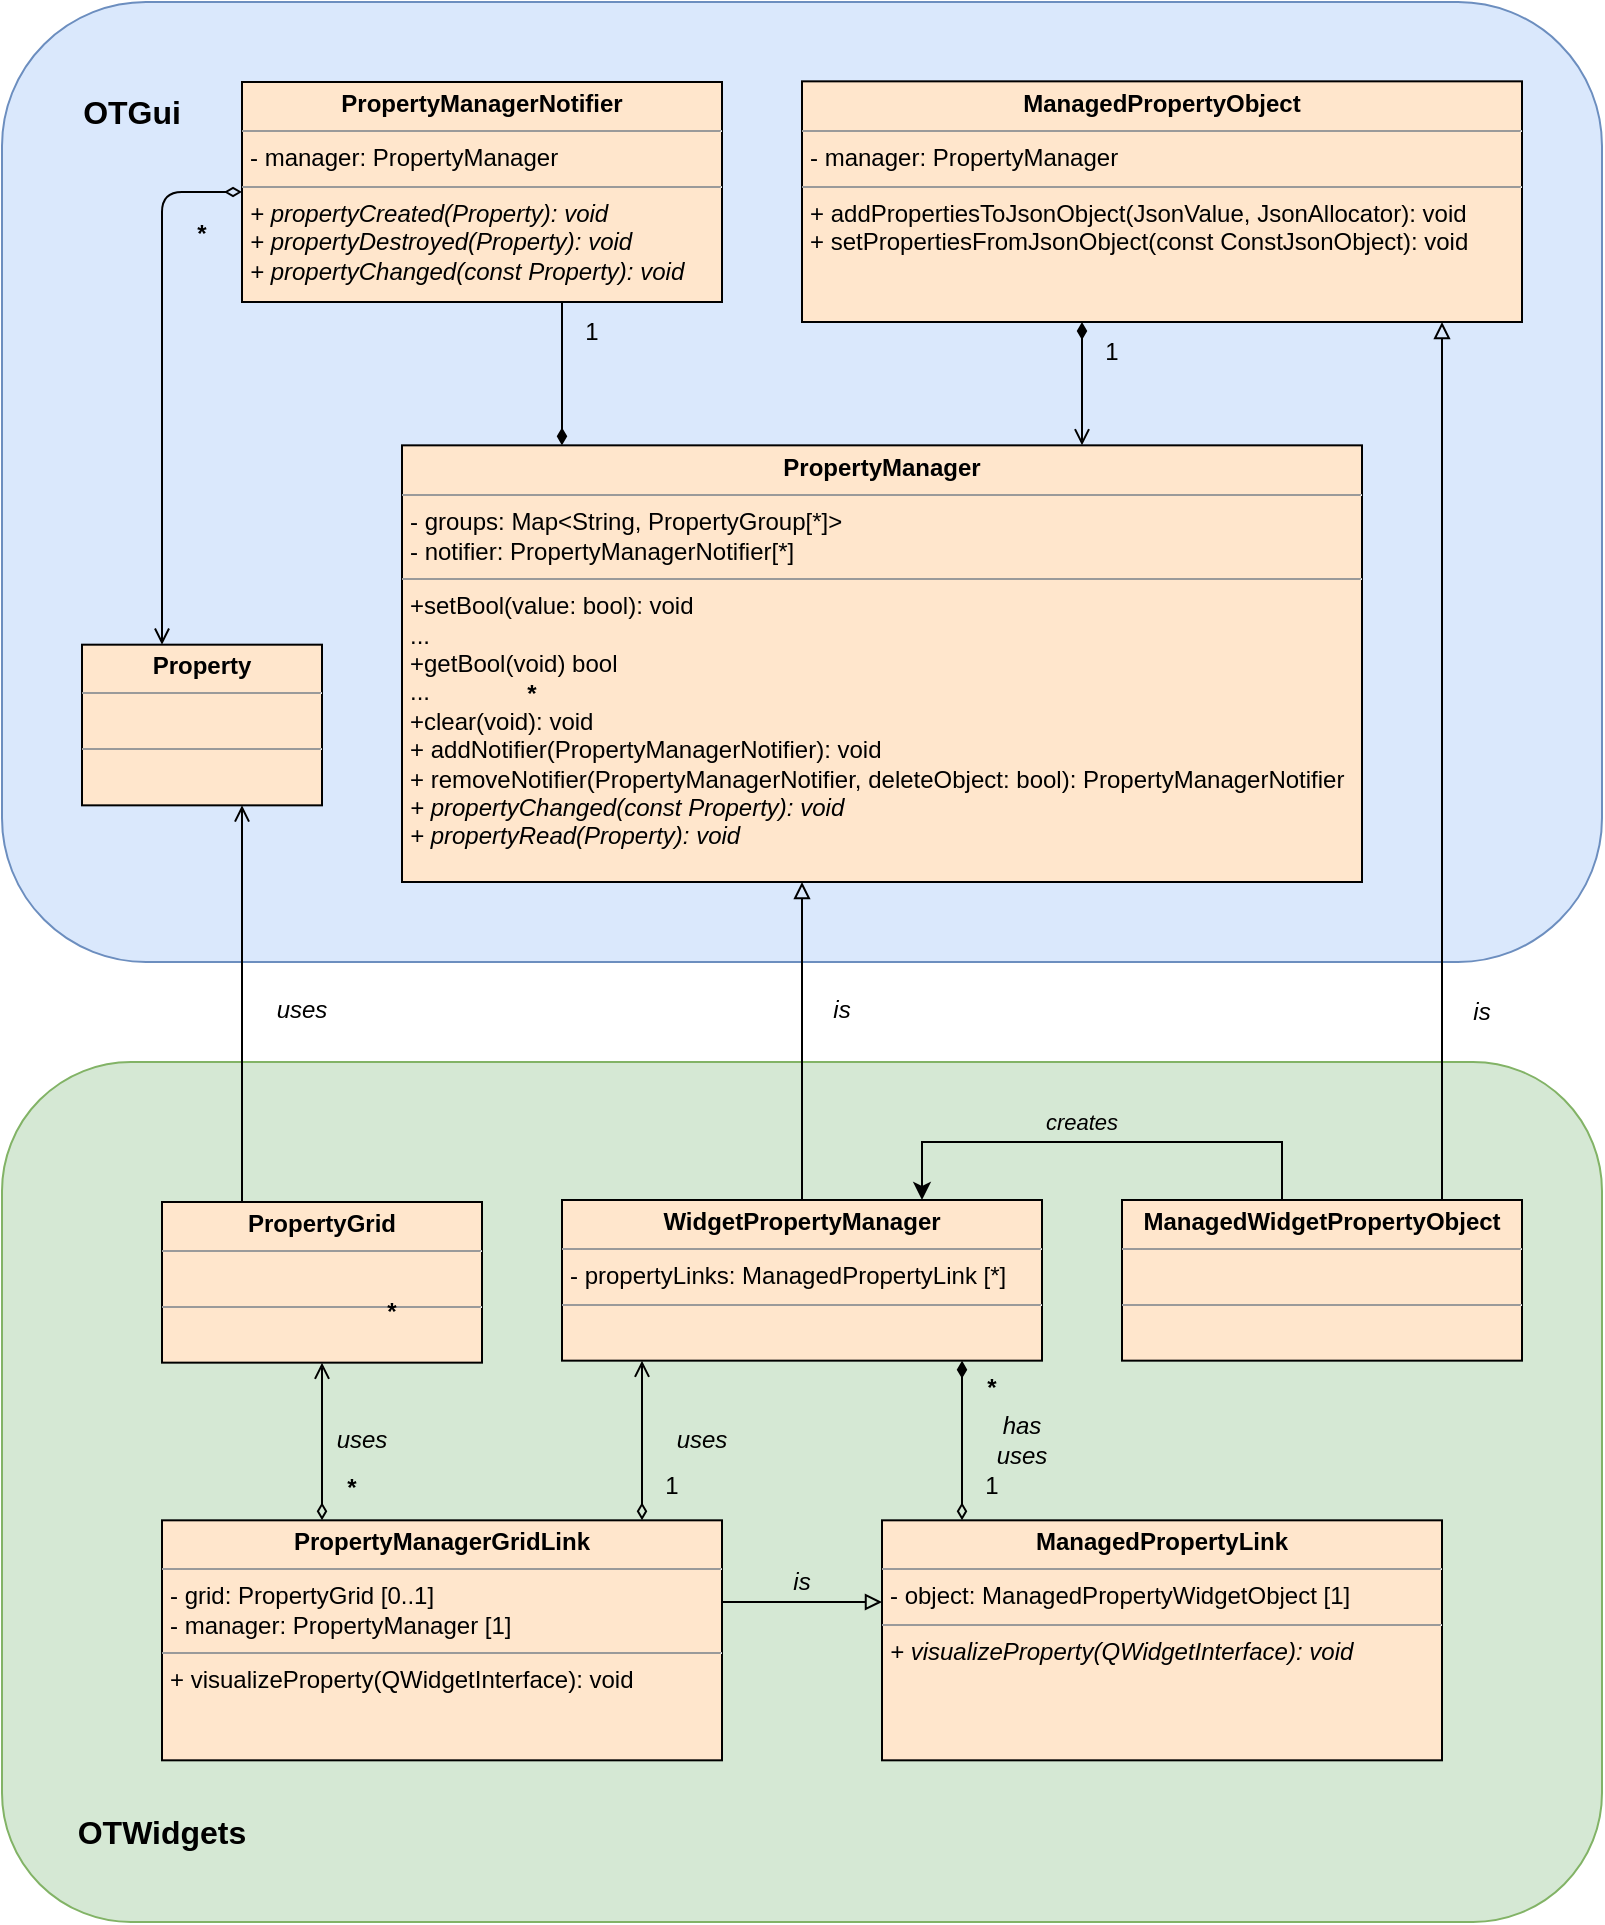 <mxfile version="26.0.16">
  <diagram name="Page-1" id="ouaMxLSBtEZ3bAKFIiwC">
    <mxGraphModel dx="2026" dy="819" grid="1" gridSize="10" guides="1" tooltips="1" connect="1" arrows="1" fold="1" page="1" pageScale="1" pageWidth="1654" pageHeight="1169" math="0" shadow="0">
      <root>
        <mxCell id="0" />
        <mxCell id="1" parent="0" />
        <mxCell id="fTHsf_-EWj778DUfdyIp-22" value="" style="rounded=1;whiteSpace=wrap;html=1;fillColor=#d5e8d4;connectable=0;allowArrows=0;strokeColor=#82b366;align=center;verticalAlign=middle;fontFamily=Helvetica;fontSize=11;labelBackgroundColor=default;" parent="1" vertex="1">
          <mxGeometry x="160" y="610" width="800" height="430" as="geometry" />
        </mxCell>
        <mxCell id="fTHsf_-EWj778DUfdyIp-10" value="" style="rounded=1;whiteSpace=wrap;html=1;fillColor=#dae8fc;connectable=0;allowArrows=0;fontFamily=Helvetica;fontSize=11;labelBackgroundColor=default;strokeColor=#6c8ebf;" parent="1" vertex="1">
          <mxGeometry x="160" y="80" width="800" height="480" as="geometry" />
        </mxCell>
        <mxCell id="fTHsf_-EWj778DUfdyIp-26" style="edgeStyle=orthogonalEdgeStyle;shape=connector;curved=0;rounded=1;orthogonalLoop=1;jettySize=auto;html=1;strokeColor=default;align=center;verticalAlign=middle;fontFamily=Helvetica;fontSize=12;fontColor=default;labelBackgroundColor=default;endArrow=open;endFill=0;startArrow=diamondThin;startFill=0;" parent="1" source="fTHsf_-EWj778DUfdyIp-1" target="fTHsf_-EWj778DUfdyIp-23" edge="1">
          <mxGeometry relative="1" as="geometry">
            <Array as="points">
              <mxPoint x="240" y="175" />
            </Array>
          </mxGeometry>
        </mxCell>
        <mxCell id="fTHsf_-EWj778DUfdyIp-1" value="&lt;p style=&quot;text-align: center; margin: 4px 0px 0px;&quot;&gt;&lt;span style=&quot;background-color: transparent; text-align: left;&quot;&gt;&lt;b&gt;PropertyManagerNotifier&lt;/b&gt;&lt;/span&gt;&lt;/p&gt;&lt;hr size=&quot;1&quot;&gt;&lt;p style=&quot;margin:0px;margin-left:4px;&quot;&gt;- manager:&amp;nbsp;PropertyManager&lt;/p&gt;&lt;hr size=&quot;1&quot;&gt;&lt;p style=&quot;margin:0px;margin-left:4px;&quot;&gt;&lt;i&gt;+ propertyCreated(Property): void&lt;/i&gt;&lt;/p&gt;&lt;p style=&quot;margin:0px;margin-left:4px;&quot;&gt;&lt;i&gt;+ propertyDestroyed(Property): void&lt;/i&gt;&lt;/p&gt;&lt;p style=&quot;margin:0px;margin-left:4px;&quot;&gt;&lt;i&gt;+ propertyChanged(const Property): void&lt;/i&gt;&lt;/p&gt;" style="verticalAlign=top;align=left;overflow=fill;fontSize=12;fontFamily=Helvetica;html=1;fillColor=#ffe6cc;strokeColor=#000000;" parent="1" vertex="1">
          <mxGeometry x="280" y="120" width="240" height="110" as="geometry" />
        </mxCell>
        <mxCell id="fTHsf_-EWj778DUfdyIp-2" value="&lt;p style=&quot;margin:0px;margin-top:4px;text-align:center;&quot;&gt;&lt;b&gt;ManagedPropertyObject&lt;/b&gt;&lt;/p&gt;&lt;hr size=&quot;1&quot;&gt;&lt;p style=&quot;margin:0px;margin-left:4px;&quot;&gt;- manager:&amp;nbsp;PropertyManager&lt;/p&gt;&lt;hr size=&quot;1&quot;&gt;&lt;p style=&quot;margin:0px;margin-left:4px;&quot;&gt;+ addPropertiesToJsonObject(JsonValue, JsonAllocator): void&lt;/p&gt;&lt;p style=&quot;margin:0px;margin-left:4px;&quot;&gt;+&amp;nbsp;setPropertiesFromJsonObject(const ConstJsonObject): void&lt;/p&gt;" style="verticalAlign=top;align=left;overflow=fill;fontSize=12;fontFamily=Helvetica;html=1;fillColor=#ffe6cc;strokeColor=#000000;" parent="1" vertex="1">
          <mxGeometry x="560" y="119.67" width="360" height="120.33" as="geometry" />
        </mxCell>
        <mxCell id="fTHsf_-EWj778DUfdyIp-4" style="edgeStyle=orthogonalEdgeStyle;rounded=1;orthogonalLoop=1;jettySize=auto;html=1;curved=0;endArrow=none;endFill=0;startFill=1;startArrow=diamondThin;" parent="1" source="fTHsf_-EWj778DUfdyIp-3" target="fTHsf_-EWj778DUfdyIp-1" edge="1">
          <mxGeometry relative="1" as="geometry">
            <Array as="points">
              <mxPoint x="440" y="280" />
              <mxPoint x="440" y="280" />
            </Array>
          </mxGeometry>
        </mxCell>
        <mxCell id="fTHsf_-EWj778DUfdyIp-5" style="edgeStyle=orthogonalEdgeStyle;shape=connector;curved=0;rounded=1;orthogonalLoop=1;jettySize=auto;html=1;strokeColor=default;align=center;verticalAlign=middle;fontFamily=Helvetica;fontSize=11;fontColor=default;labelBackgroundColor=default;endArrow=diamondThin;endFill=1;startFill=0;startArrow=open;" parent="1" source="fTHsf_-EWj778DUfdyIp-3" target="fTHsf_-EWj778DUfdyIp-2" edge="1">
          <mxGeometry relative="1" as="geometry">
            <Array as="points">
              <mxPoint x="700" y="280" />
              <mxPoint x="700" y="280" />
            </Array>
          </mxGeometry>
        </mxCell>
        <mxCell id="fTHsf_-EWj778DUfdyIp-3" value="&lt;p style=&quot;text-align: center; margin: 4px 0px 0px;&quot;&gt;&lt;span style=&quot;background-color: transparent; text-align: left;&quot;&gt;&lt;b&gt;PropertyManager&lt;/b&gt;&lt;/span&gt;&lt;/p&gt;&lt;hr size=&quot;1&quot;&gt;&lt;p style=&quot;margin:0px;margin-left:4px;&quot;&gt;- groups: Map&amp;lt;String, PropertyGroup[*]&amp;gt;&lt;/p&gt;&lt;p style=&quot;margin:0px;margin-left:4px;&quot;&gt;- notifier: PropertyManagerNotifier[*]&lt;/p&gt;&lt;hr size=&quot;1&quot;&gt;&lt;p style=&quot;margin:0px;margin-left:4px;&quot;&gt;+setBool(value: bool): void&lt;/p&gt;&lt;p style=&quot;margin:0px;margin-left:4px;&quot;&gt;...&lt;/p&gt;&lt;p style=&quot;margin:0px;margin-left:4px;&quot;&gt;+getBool(void) bool&lt;/p&gt;&lt;p style=&quot;margin:0px;margin-left:4px;&quot;&gt;...&lt;/p&gt;&lt;p style=&quot;margin:0px;margin-left:4px;&quot;&gt;+clear(void): void&lt;/p&gt;&lt;p style=&quot;margin:0px;margin-left:4px;&quot;&gt;+ addNotifier(&lt;span style=&quot;background-color: transparent; color: light-dark(rgb(0, 0, 0), rgb(255, 255, 255));&quot;&gt;PropertyManagerNotifier): void&lt;/span&gt;&lt;/p&gt;&lt;p style=&quot;margin:0px;margin-left:4px;&quot;&gt;+ removeNotifier(&lt;span style=&quot;background-color: transparent; color: light-dark(rgb(0, 0, 0), rgb(255, 255, 255));&quot;&gt;PropertyManagerNotifier, deleteObject: bool):&amp;nbsp;&lt;/span&gt;&lt;span style=&quot;background-color: transparent; color: light-dark(rgb(0, 0, 0), rgb(255, 255, 255));&quot;&gt;PropertyManagerNotifier&lt;/span&gt;&lt;/p&gt;&lt;p style=&quot;margin:0px;margin-left:4px;&quot;&gt;&lt;i&gt;+ propertyChanged(const Property): void&lt;/i&gt;&lt;/p&gt;&lt;p style=&quot;margin:0px;margin-left:4px;&quot;&gt;&lt;i&gt;+ propertyRead(Property): void&lt;/i&gt;&lt;/p&gt;" style="verticalAlign=top;align=left;overflow=fill;fontSize=12;fontFamily=Helvetica;html=1;fillColor=#ffe6cc;strokeColor=#000000;" parent="1" vertex="1">
          <mxGeometry x="360" y="301.67" width="480" height="218.33" as="geometry" />
        </mxCell>
        <mxCell id="fTHsf_-EWj778DUfdyIp-19" style="edgeStyle=orthogonalEdgeStyle;shape=connector;curved=0;rounded=1;orthogonalLoop=1;jettySize=auto;html=1;strokeColor=default;align=center;verticalAlign=middle;fontFamily=Helvetica;fontSize=12;fontColor=default;labelBackgroundColor=default;endArrow=block;endFill=0;" parent="1" source="fTHsf_-EWj778DUfdyIp-16" target="fTHsf_-EWj778DUfdyIp-3" edge="1">
          <mxGeometry relative="1" as="geometry">
            <Array as="points">
              <mxPoint x="560" y="660" />
              <mxPoint x="560" y="660" />
            </Array>
          </mxGeometry>
        </mxCell>
        <mxCell id="fTHsf_-EWj778DUfdyIp-35" style="edgeStyle=orthogonalEdgeStyle;shape=connector;curved=0;rounded=1;orthogonalLoop=1;jettySize=auto;html=1;strokeColor=default;align=center;verticalAlign=middle;fontFamily=Helvetica;fontSize=12;fontColor=default;labelBackgroundColor=default;endArrow=diamondThin;endFill=0;startFill=1;startArrow=diamondThin;" parent="1" source="fTHsf_-EWj778DUfdyIp-16" target="fTHsf_-EWj778DUfdyIp-34" edge="1">
          <mxGeometry relative="1" as="geometry">
            <Array as="points">
              <mxPoint x="640" y="770" />
              <mxPoint x="640" y="770" />
            </Array>
          </mxGeometry>
        </mxCell>
        <mxCell id="fTHsf_-EWj778DUfdyIp-16" value="&lt;p style=&quot;text-align: center; margin: 4px 0px 0px;&quot;&gt;&lt;span style=&quot;background-color: transparent; text-align: left;&quot;&gt;&lt;b&gt;WidgetPropertyManager&lt;/b&gt;&lt;/span&gt;&lt;/p&gt;&lt;hr size=&quot;1&quot;&gt;&lt;p style=&quot;margin:0px;margin-left:4px;&quot;&gt;&lt;span style=&quot;background-color: transparent; color: light-dark(rgb(0, 0, 0), rgb(255, 255, 255));&quot;&gt;- propertyLinks: ManagedPropertyLink [*]&lt;/span&gt;&lt;/p&gt;&lt;hr size=&quot;1&quot;&gt;&lt;p style=&quot;margin:0px;margin-left:4px;&quot;&gt;&lt;br&gt;&lt;/p&gt;" style="verticalAlign=top;align=left;overflow=fill;fontSize=12;fontFamily=Helvetica;html=1;fillColor=#ffe6cc;strokeColor=#000000;fontColor=default;" parent="1" vertex="1">
          <mxGeometry x="440" y="679" width="240" height="80.33" as="geometry" />
        </mxCell>
        <mxCell id="fTHsf_-EWj778DUfdyIp-29" style="edgeStyle=orthogonalEdgeStyle;shape=connector;curved=0;rounded=1;orthogonalLoop=1;jettySize=auto;html=1;strokeColor=default;align=center;verticalAlign=middle;fontFamily=Helvetica;fontSize=12;fontColor=default;labelBackgroundColor=default;endArrow=open;endFill=0;startArrow=diamondThin;startFill=0;" parent="1" source="fTHsf_-EWj778DUfdyIp-17" target="fTHsf_-EWj778DUfdyIp-18" edge="1">
          <mxGeometry relative="1" as="geometry">
            <Array as="points">
              <mxPoint x="320" y="800" />
              <mxPoint x="320" y="800" />
            </Array>
          </mxGeometry>
        </mxCell>
        <mxCell id="fTHsf_-EWj778DUfdyIp-39" style="edgeStyle=orthogonalEdgeStyle;shape=connector;curved=0;rounded=1;orthogonalLoop=1;jettySize=auto;html=1;strokeColor=default;align=center;verticalAlign=middle;fontFamily=Helvetica;fontSize=12;fontColor=default;labelBackgroundColor=default;endArrow=open;endFill=0;startArrow=diamondThin;startFill=0;" parent="1" source="fTHsf_-EWj778DUfdyIp-17" target="fTHsf_-EWj778DUfdyIp-16" edge="1">
          <mxGeometry relative="1" as="geometry">
            <Array as="points">
              <mxPoint x="480" y="800" />
              <mxPoint x="480" y="800" />
            </Array>
          </mxGeometry>
        </mxCell>
        <mxCell id="fTHsf_-EWj778DUfdyIp-17" value="&lt;p style=&quot;text-align: center; margin: 4px 0px 0px;&quot;&gt;&lt;span style=&quot;background-color: transparent; text-align: left;&quot;&gt;&lt;b&gt;PropertyManagerGridLink&lt;/b&gt;&lt;/span&gt;&lt;/p&gt;&lt;hr size=&quot;1&quot;&gt;&lt;p style=&quot;margin:0px;margin-left:4px;&quot;&gt;- grid: PropertyGrid [0..1]&lt;/p&gt;&lt;p style=&quot;margin:0px;margin-left:4px;&quot;&gt;- manager:&amp;nbsp;PropertyManager [1]&lt;/p&gt;&lt;hr size=&quot;1&quot;&gt;&lt;p style=&quot;margin:0px;margin-left:4px;&quot;&gt;+ visualizeProperty(QWidgetInterface): void&lt;/p&gt;" style="verticalAlign=top;align=left;overflow=fill;fontSize=12;fontFamily=Helvetica;html=1;fillColor=#ffe6cc;strokeColor=#000000;fontColor=default;" parent="1" vertex="1">
          <mxGeometry x="240" y="839.16" width="280" height="120" as="geometry" />
        </mxCell>
        <mxCell id="fTHsf_-EWj778DUfdyIp-42" style="edgeStyle=orthogonalEdgeStyle;shape=connector;curved=0;rounded=1;orthogonalLoop=1;jettySize=auto;html=1;strokeColor=default;align=center;verticalAlign=middle;fontFamily=Helvetica;fontSize=12;fontColor=default;labelBackgroundColor=default;endArrow=open;endFill=0;" parent="1" source="fTHsf_-EWj778DUfdyIp-18" target="fTHsf_-EWj778DUfdyIp-23" edge="1">
          <mxGeometry relative="1" as="geometry">
            <Array as="points">
              <mxPoint x="280" y="580" />
              <mxPoint x="280" y="580" />
            </Array>
          </mxGeometry>
        </mxCell>
        <mxCell id="fTHsf_-EWj778DUfdyIp-18" value="&lt;p style=&quot;margin:0px;margin-top:4px;text-align:center;&quot;&gt;&lt;b&gt;PropertyGrid&lt;/b&gt;&lt;/p&gt;&lt;hr size=&quot;1&quot;&gt;&lt;p style=&quot;margin:0px;margin-left:4px;&quot;&gt;&lt;br&gt;&lt;/p&gt;&lt;hr size=&quot;1&quot;&gt;&lt;p style=&quot;margin:0px;margin-left:4px;&quot;&gt;&lt;br&gt;&lt;/p&gt;" style="verticalAlign=top;align=left;overflow=fill;fontSize=12;fontFamily=Helvetica;html=1;fillColor=#ffe6cc;strokeColor=#000000;fontColor=default;" parent="1" vertex="1">
          <mxGeometry x="240" y="680" width="160" height="80.33" as="geometry" />
        </mxCell>
        <mxCell id="fTHsf_-EWj778DUfdyIp-20" value="is" style="text;html=1;align=center;verticalAlign=middle;whiteSpace=wrap;rounded=0;fontStyle=2;fontSize=12;connectable=0;allowArrows=0;fontFamily=Helvetica;fontColor=default;" parent="1" vertex="1">
          <mxGeometry x="560" y="564" width="40" height="40" as="geometry" />
        </mxCell>
        <mxCell id="fTHsf_-EWj778DUfdyIp-23" value="&lt;p style=&quot;margin:0px;margin-top:4px;text-align:center;&quot;&gt;&lt;b&gt;Property&lt;/b&gt;&lt;/p&gt;&lt;hr size=&quot;1&quot;&gt;&lt;p style=&quot;margin:0px;margin-left:4px;&quot;&gt;&lt;br&gt;&lt;/p&gt;&lt;hr size=&quot;1&quot;&gt;&lt;p style=&quot;margin:0px;margin-left:4px;&quot;&gt;&lt;br&gt;&lt;/p&gt;" style="verticalAlign=top;align=left;overflow=fill;fontSize=12;fontFamily=Helvetica;html=1;fillColor=#ffe6cc;strokeColor=#000000;fontColor=default;" parent="1" vertex="1">
          <mxGeometry x="200" y="401.34" width="120" height="80.33" as="geometry" />
        </mxCell>
        <mxCell id="fTHsf_-EWj778DUfdyIp-27" value="*" style="text;html=1;align=center;verticalAlign=middle;whiteSpace=wrap;rounded=0;fontStyle=1;connectable=0;allowArrows=0;fontFamily=Helvetica;fontSize=12;fontColor=default;" parent="1" vertex="1">
          <mxGeometry x="245" y="180" width="30" height="31.67" as="geometry" />
        </mxCell>
        <mxCell id="fTHsf_-EWj778DUfdyIp-30" value="uses" style="text;html=1;align=center;verticalAlign=middle;whiteSpace=wrap;rounded=0;fontStyle=2;fontSize=12;connectable=0;allowArrows=0;fontFamily=Helvetica;fontColor=default;" parent="1" vertex="1">
          <mxGeometry x="320" y="789.16" width="40" height="20" as="geometry" />
        </mxCell>
        <mxCell id="fTHsf_-EWj778DUfdyIp-31" value="*" style="text;html=1;align=center;verticalAlign=middle;whiteSpace=wrap;rounded=0;fontStyle=1;connectable=0;allowArrows=0;fontFamily=Helvetica;fontSize=12;fontColor=default;" parent="1" vertex="1">
          <mxGeometry x="340" y="719.33" width="30" height="31.67" as="geometry" />
        </mxCell>
        <mxCell id="fTHsf_-EWj778DUfdyIp-36" style="edgeStyle=orthogonalEdgeStyle;shape=connector;curved=0;rounded=1;orthogonalLoop=1;jettySize=auto;html=1;strokeColor=default;align=center;verticalAlign=middle;fontFamily=Helvetica;fontSize=12;fontColor=default;labelBackgroundColor=default;endArrow=none;endFill=0;startFill=0;startArrow=block;" parent="1" source="fTHsf_-EWj778DUfdyIp-34" target="fTHsf_-EWj778DUfdyIp-17" edge="1">
          <mxGeometry relative="1" as="geometry">
            <Array as="points">
              <mxPoint x="560" y="880" />
              <mxPoint x="560" y="880" />
            </Array>
          </mxGeometry>
        </mxCell>
        <mxCell id="fTHsf_-EWj778DUfdyIp-34" value="&lt;p style=&quot;text-align: center; margin: 4px 0px 0px;&quot;&gt;&lt;span style=&quot;background-color: transparent; text-align: left;&quot;&gt;&lt;b&gt;ManagedPropertyLink&lt;/b&gt;&lt;/span&gt;&lt;/p&gt;&lt;hr size=&quot;1&quot;&gt;&lt;p style=&quot;margin:0px;margin-left:4px;&quot;&gt;- object: ManagedPropertyWidgetObject [1]&lt;/p&gt;&lt;hr size=&quot;1&quot;&gt;&lt;p style=&quot;margin:0px;margin-left:4px;&quot;&gt;&lt;i&gt;+ visualizeProperty(QWidgetInterface): void&lt;/i&gt;&lt;/p&gt;" style="verticalAlign=top;align=left;overflow=fill;fontSize=12;fontFamily=Helvetica;html=1;fillColor=#ffe6cc;strokeColor=#000000;fontColor=default;" parent="1" vertex="1">
          <mxGeometry x="600" y="839.16" width="280" height="120" as="geometry" />
        </mxCell>
        <mxCell id="fTHsf_-EWj778DUfdyIp-37" value="is" style="text;html=1;align=center;verticalAlign=middle;whiteSpace=wrap;rounded=0;fontStyle=2;fontSize=12;connectable=0;allowArrows=0;fontFamily=Helvetica;fontColor=default;" parent="1" vertex="1">
          <mxGeometry x="540" y="860" width="40" height="20" as="geometry" />
        </mxCell>
        <mxCell id="fTHsf_-EWj778DUfdyIp-38" value="*" style="text;html=1;align=center;verticalAlign=middle;whiteSpace=wrap;rounded=0;fontStyle=1;connectable=0;allowArrows=0;fontFamily=Helvetica;fontSize=12;fontColor=default;" parent="1" vertex="1">
          <mxGeometry x="320" y="807.49" width="30" height="31.67" as="geometry" />
        </mxCell>
        <mxCell id="fTHsf_-EWj778DUfdyIp-40" value="1" style="text;html=1;align=center;verticalAlign=middle;whiteSpace=wrap;rounded=0;connectable=0;allowArrows=0;fontFamily=Helvetica;fontSize=12;fontColor=default;" parent="1" vertex="1">
          <mxGeometry x="480" y="807.49" width="30" height="30" as="geometry" />
        </mxCell>
        <mxCell id="fTHsf_-EWj778DUfdyIp-41" value="uses" style="text;html=1;align=center;verticalAlign=middle;whiteSpace=wrap;rounded=0;fontStyle=2;fontSize=12;connectable=0;allowArrows=0;fontFamily=Helvetica;fontColor=default;" parent="1" vertex="1">
          <mxGeometry x="480" y="779.16" width="60" height="40" as="geometry" />
        </mxCell>
        <mxCell id="fTHsf_-EWj778DUfdyIp-43" value="uses" style="text;html=1;align=center;verticalAlign=middle;whiteSpace=wrap;rounded=0;fontStyle=2;fontSize=12;connectable=0;allowArrows=0;fontFamily=Helvetica;fontColor=default;" parent="1" vertex="1">
          <mxGeometry x="290" y="564" width="40" height="40" as="geometry" />
        </mxCell>
        <mxCell id="fTHsf_-EWj778DUfdyIp-44" value="*" style="text;html=1;align=center;verticalAlign=middle;whiteSpace=wrap;rounded=0;fontStyle=1;connectable=0;allowArrows=0;fontFamily=Helvetica;fontSize=12;fontColor=default;" parent="1" vertex="1">
          <mxGeometry x="640" y="757.49" width="30" height="31.67" as="geometry" />
        </mxCell>
        <mxCell id="fTHsf_-EWj778DUfdyIp-45" value="1" style="text;html=1;align=center;verticalAlign=middle;whiteSpace=wrap;rounded=0;connectable=0;allowArrows=0;fontFamily=Helvetica;fontSize=12;fontColor=default;" parent="1" vertex="1">
          <mxGeometry x="640" y="807.49" width="30" height="30" as="geometry" />
        </mxCell>
        <mxCell id="fTHsf_-EWj778DUfdyIp-47" value="1" style="text;html=1;align=center;verticalAlign=middle;whiteSpace=wrap;rounded=0;connectable=0;allowArrows=0;fontFamily=Helvetica;fontSize=12;fontColor=default;" parent="1" vertex="1">
          <mxGeometry x="700" y="240" width="30" height="30" as="geometry" />
        </mxCell>
        <mxCell id="fTHsf_-EWj778DUfdyIp-48" value="*" style="text;html=1;align=center;verticalAlign=middle;whiteSpace=wrap;rounded=0;fontStyle=1;connectable=0;allowArrows=0;fontFamily=Helvetica;fontSize=12;fontColor=default;" parent="1" vertex="1">
          <mxGeometry x="410" y="410" width="30" height="31.67" as="geometry" />
        </mxCell>
        <mxCell id="fTHsf_-EWj778DUfdyIp-49" value="1" style="text;html=1;align=center;verticalAlign=middle;whiteSpace=wrap;rounded=0;connectable=0;allowArrows=0;fontFamily=Helvetica;fontSize=12;fontColor=default;" parent="1" vertex="1">
          <mxGeometry x="440" y="230" width="30" height="30" as="geometry" />
        </mxCell>
        <mxCell id="fTHsf_-EWj778DUfdyIp-50" value="OTGui" style="text;html=1;align=center;verticalAlign=middle;whiteSpace=wrap;rounded=0;fontStyle=1;fontSize=16;connectable=0;allowArrows=0;fontFamily=Helvetica;fontColor=default;" parent="1" vertex="1">
          <mxGeometry x="200" y="120" width="50" height="30" as="geometry" />
        </mxCell>
        <mxCell id="fTHsf_-EWj778DUfdyIp-51" value="OTWidgets" style="text;html=1;align=center;verticalAlign=middle;whiteSpace=wrap;rounded=0;fontStyle=1;fontSize=16;connectable=0;allowArrows=0;fontFamily=Helvetica;fontColor=default;" parent="1" vertex="1">
          <mxGeometry x="200" y="980" width="80" height="30" as="geometry" />
        </mxCell>
        <mxCell id="Lsuha0PPmsPodY1JXp6o-1" value="&lt;div&gt;has&lt;/div&gt;uses" style="text;html=1;align=center;verticalAlign=middle;whiteSpace=wrap;rounded=0;fontStyle=2;fontSize=12;connectable=0;allowArrows=0;fontFamily=Helvetica;fontColor=default;" vertex="1" parent="1">
          <mxGeometry x="640" y="779.16" width="60" height="40" as="geometry" />
        </mxCell>
        <mxCell id="Lsuha0PPmsPodY1JXp6o-3" style="edgeStyle=orthogonalEdgeStyle;rounded=0;orthogonalLoop=1;jettySize=auto;html=1;endArrow=block;endFill=0;" edge="1" parent="1" source="Lsuha0PPmsPodY1JXp6o-2" target="fTHsf_-EWj778DUfdyIp-2">
          <mxGeometry relative="1" as="geometry">
            <Array as="points">
              <mxPoint x="880" y="590" />
              <mxPoint x="880" y="590" />
            </Array>
          </mxGeometry>
        </mxCell>
        <mxCell id="Lsuha0PPmsPodY1JXp6o-4" style="edgeStyle=orthogonalEdgeStyle;rounded=0;orthogonalLoop=1;jettySize=auto;html=1;" edge="1" parent="1" source="Lsuha0PPmsPodY1JXp6o-2" target="fTHsf_-EWj778DUfdyIp-16">
          <mxGeometry relative="1" as="geometry">
            <Array as="points">
              <mxPoint x="800" y="650" />
              <mxPoint x="620" y="650" />
            </Array>
          </mxGeometry>
        </mxCell>
        <mxCell id="Lsuha0PPmsPodY1JXp6o-2" value="&lt;p style=&quot;text-align: center; margin: 4px 0px 0px;&quot;&gt;&lt;span style=&quot;background-color: transparent; text-align: left;&quot;&gt;&lt;b&gt;ManagedWidgetPropertyObject&lt;/b&gt;&lt;/span&gt;&lt;/p&gt;&lt;hr size=&quot;1&quot;&gt;&lt;p style=&quot;margin:0px;margin-left:4px;&quot;&gt;&lt;br&gt;&lt;/p&gt;&lt;hr size=&quot;1&quot;&gt;&lt;p style=&quot;margin:0px;margin-left:4px;&quot;&gt;&lt;br&gt;&lt;/p&gt;" style="verticalAlign=top;align=left;overflow=fill;fontSize=12;fontFamily=Helvetica;html=1;fillColor=#ffe6cc;strokeColor=#000000;" vertex="1" parent="1">
          <mxGeometry x="720" y="679" width="200" height="80.33" as="geometry" />
        </mxCell>
        <mxCell id="Lsuha0PPmsPodY1JXp6o-5" value="creates" style="text;html=1;align=center;verticalAlign=middle;whiteSpace=wrap;rounded=0;fontStyle=2;fontSize=11;connectable=0;allowArrows=0;" vertex="1" parent="1">
          <mxGeometry x="680" y="630" width="40" height="20" as="geometry" />
        </mxCell>
        <mxCell id="Lsuha0PPmsPodY1JXp6o-6" value="is" style="text;html=1;align=center;verticalAlign=middle;whiteSpace=wrap;rounded=0;fontStyle=2;fontSize=12;connectable=0;allowArrows=0;fontFamily=Helvetica;fontColor=default;" vertex="1" parent="1">
          <mxGeometry x="880" y="565" width="40" height="40" as="geometry" />
        </mxCell>
      </root>
    </mxGraphModel>
  </diagram>
</mxfile>
